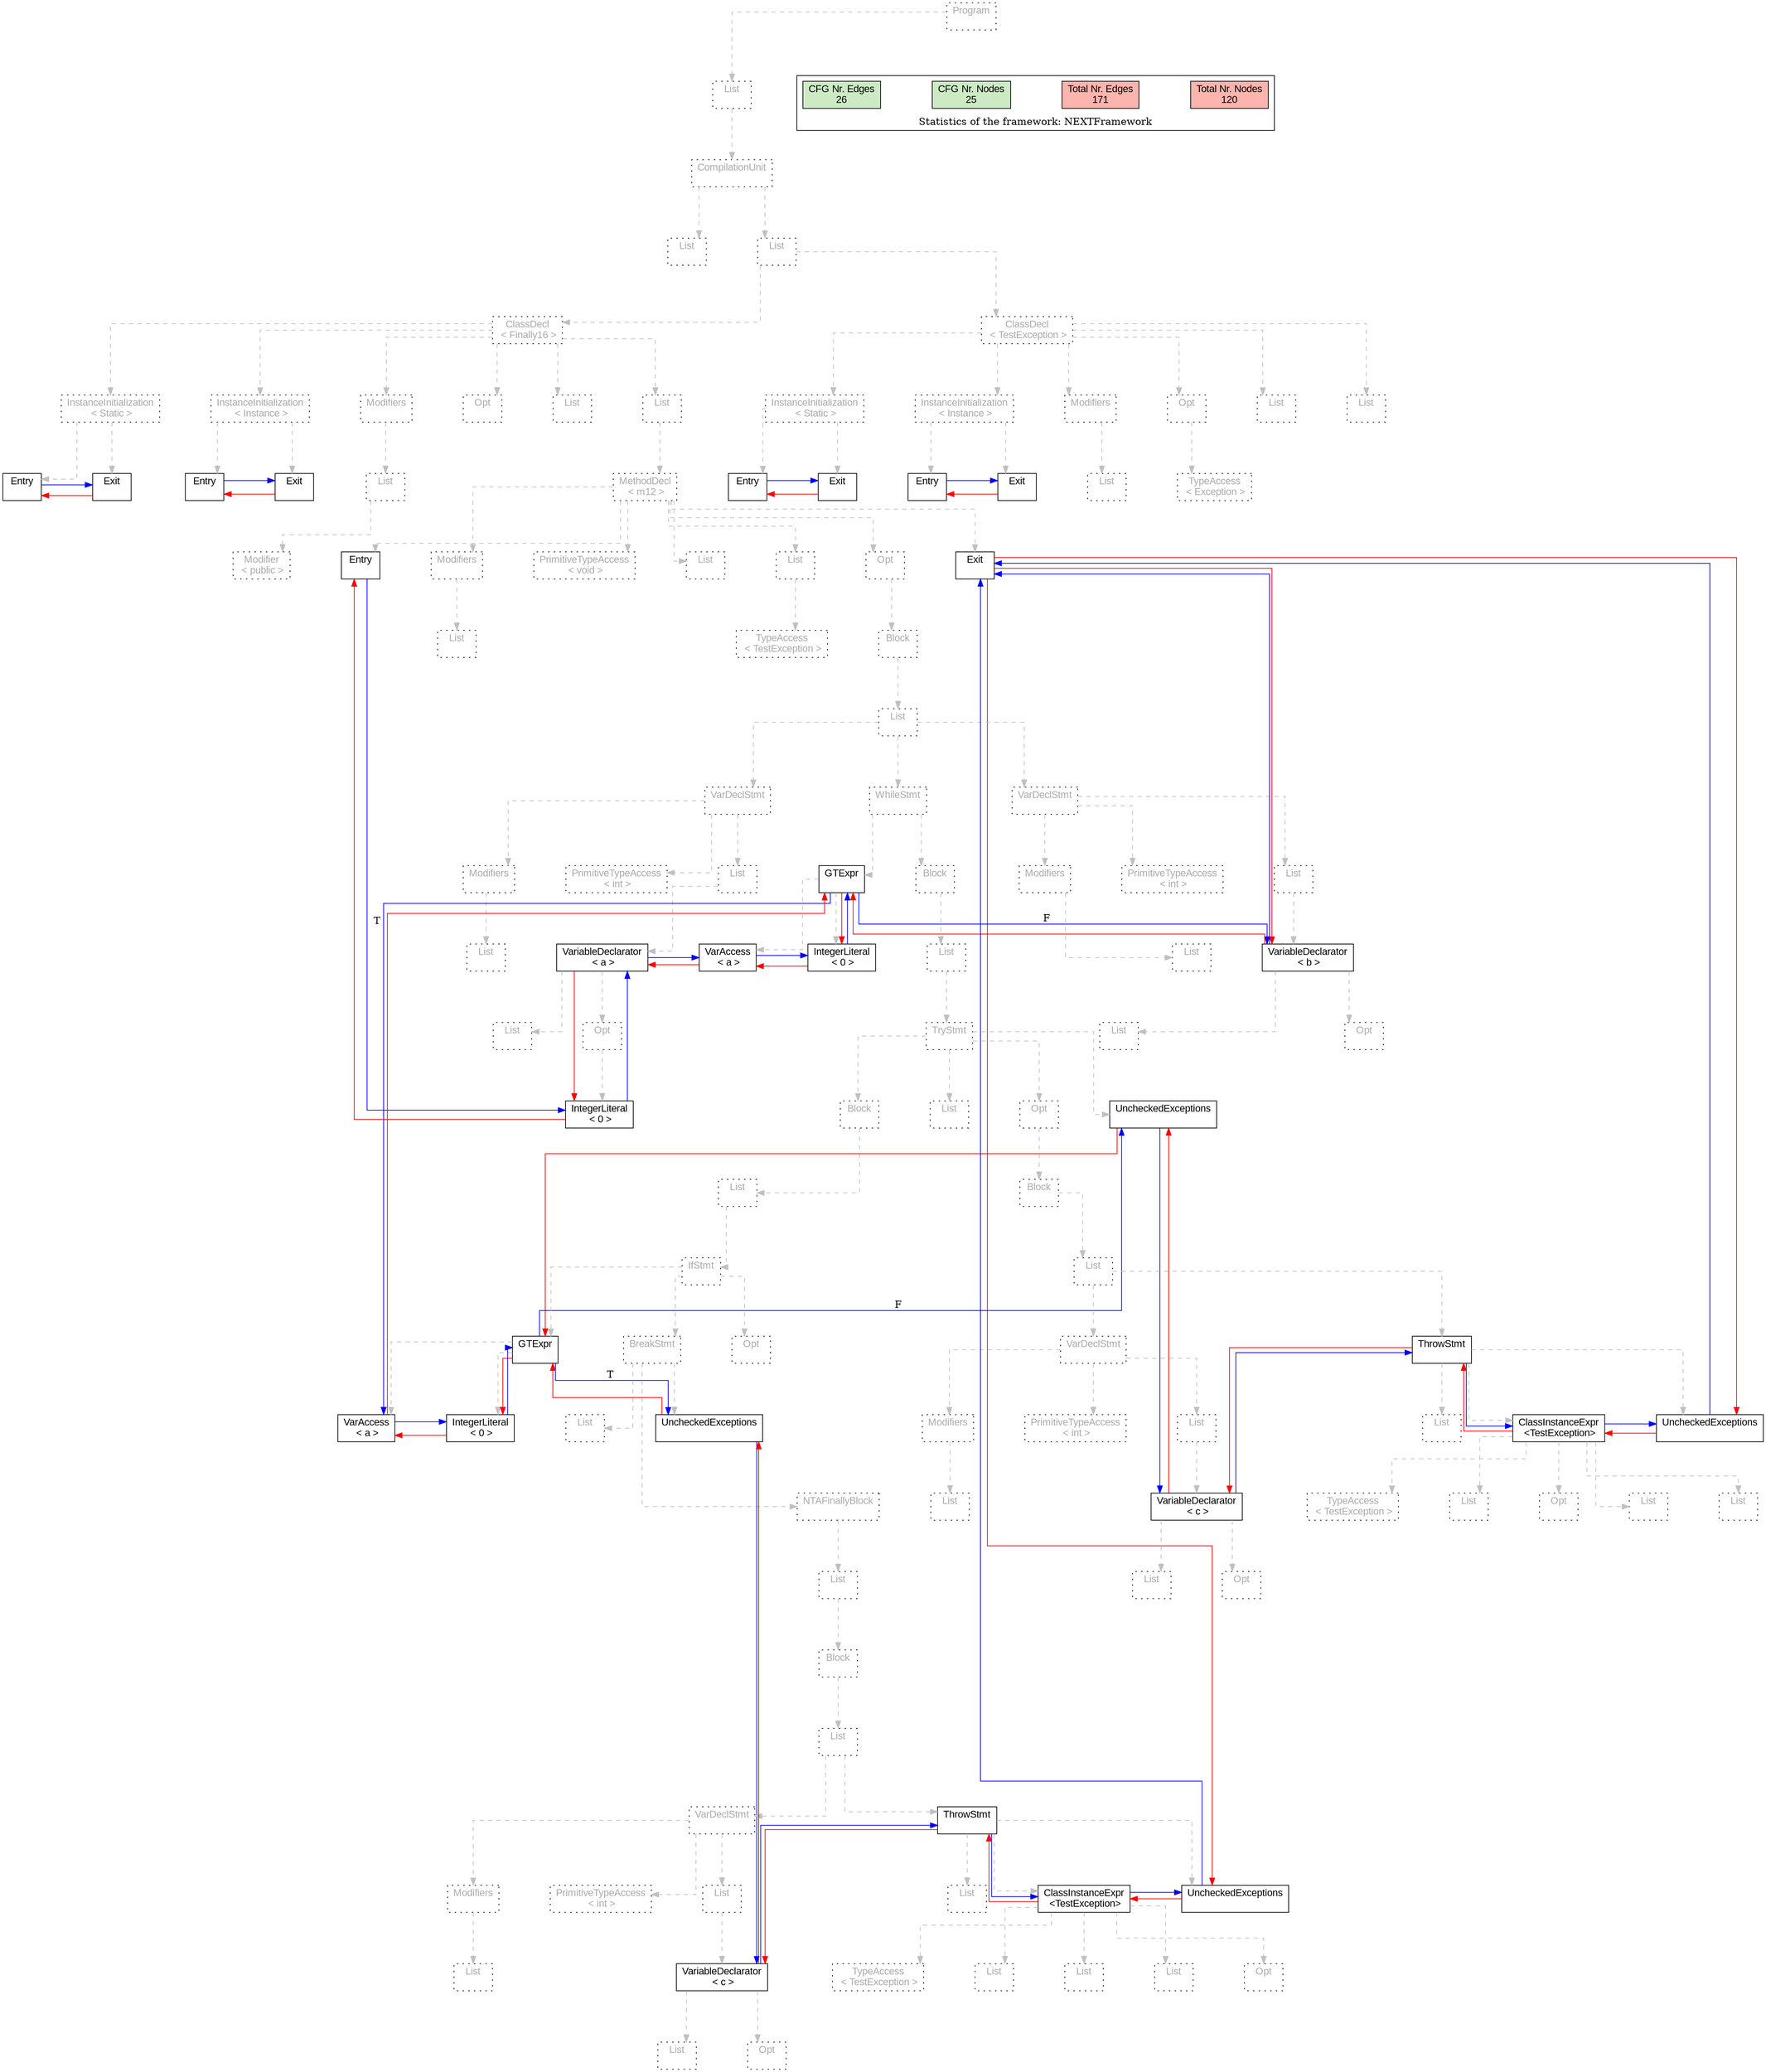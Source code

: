 digraph G {
graph [splines=ortho, nodesep="1", ranksep="1"]
node [shape=rect, fontname=Arial];
{ rank = same; "Program[0]"}
{ rank = same; "List[1]"}
{ rank = same; "CompilationUnit[2]"}
{ rank = same; "List[3]"; "List[4]"}
{ rank = same; "ClassDecl[5]"; "ClassDecl[117]"}
{ rank = same; "Modifiers[22]"; "Opt[25]"; "List[26]"; "List[27]"; "InstanceInitialization[6]"; "InstanceInitialization[14]"; "Modifiers[134]"; "Opt[136]"; "List[138]"; "List[139]"; "InstanceInitialization[118]"; "InstanceInitialization[126]"}
{ rank = same; "List[23]"; "MethodDecl[28]"; "Entry[7]"; "Exit[8]"; "Entry[15]"; "Exit[16]"; "List[135]"; "TypeAccess[137]"; "Entry[119]"; "Exit[120]"; "Entry[127]"; "Exit[128]"}
{ rank = same; "Modifier[24]"; "Entry[29]"; "Modifiers[30]"; "PrimitiveTypeAccess[32]"; "List[33]"; "List[34]"; "Opt[36]"; "Exit[37]"}
{ rank = same; "List[31]"; "TypeAccess[35]"; "Block[37]"}
{ rank = same; "List[38]"}
{ rank = same; "VarDeclStmt[39]"; "WhileStmt[48]"; "VarDeclStmt[109]"}
{ rank = same; "Modifiers[40]"; "PrimitiveTypeAccess[42]"; "List[43]"; "GTExpr[49]"; "Block[52]"; "Modifiers[110]"; "PrimitiveTypeAccess[112]"; "List[113]"}
{ rank = same; "List[41]"; "VariableDeclarator[44]"; "VarAccess[50]"; "IntegerLiteral[51]"; "List[53]"; "List[111]"; "VariableDeclarator[114]"}
{ rank = same; "List[45]"; "Opt[46]"; "TryStmt[54]"; "List[115]"; "Opt[116]"}
{ rank = same; "IntegerLiteral[47]"; "Block[55]"; "List[87]"; "Opt[88]"; "UncheckedExceptions[108]"}
{ rank = same; "List[56]"; "Block[89]"}
{ rank = same; "GTExpr[58]"; "BreakStmt[61]"; "Opt[86]"; "VarDeclStmt[91]"; "ThrowStmt[99]"}
{ rank = same; "IfStmt[57]"; "List[90]"}
{ rank = same; "NTAFinallyBlock[64]"; "List[93]"; "VariableDeclarator[96]"; "TypeAccess[102]"; "List[103]"; "Opt[104]"; "List[105]"; "List[106]"}
{ rank = same; "VarAccess[59]"; "IntegerLiteral[60]"; "List[85]"; "UncheckedExceptions[62]"; "Modifiers[92]"; "PrimitiveTypeAccess[94]"; "List[95]"; "ClassInstanceExpr[101]"; "UncheckedExceptions[100]"; "List[107]"}
{ rank = same; "Block[66]"}
{ rank = same; "List[65]"; "List[97]"; "Opt[98]"}
{ rank = same; "VarDeclStmt[68]"; "ThrowStmt[76]"}
{ rank = same; "List[67]"}
{ rank = same; "List[70]"; "VariableDeclarator[73]"; "TypeAccess[79]"; "List[80]"; "Opt[81]"; "List[82]"; "List[83]"}
{ rank = same; "Modifiers[69]"; "PrimitiveTypeAccess[71]"; "List[72]"; "ClassInstanceExpr[78]"; "UncheckedExceptions[77]"; "List[84]"}
{ rank = same; "List[74]"; "Opt[75]"}
"Program[0]" [label="Program\n ", style= dotted   fillcolor="#eeeeee" fontcolor="#aaaaaa"  ]
"List[1]" [label="List\n ", style= dotted   fillcolor="#eeeeee" fontcolor="#aaaaaa"  ]
"CompilationUnit[2]" [label="CompilationUnit\n ", style= dotted   fillcolor="#eeeeee" fontcolor="#aaaaaa"  ]
"List[3]" [label="List\n ", style= dotted   fillcolor="#eeeeee" fontcolor="#aaaaaa"  ]
"List[4]" [label="List\n ", style= dotted   fillcolor="#eeeeee" fontcolor="#aaaaaa"  ]
"ClassDecl[5]" [label="ClassDecl\n < Finally16 >", style= dotted   fillcolor="#eeeeee" fontcolor="#aaaaaa"  ]
"Modifiers[22]" [label="Modifiers\n ", style= dotted   fillcolor="#eeeeee" fontcolor="#aaaaaa"  ]
"List[23]" [label="List\n ", style= dotted   fillcolor="#eeeeee" fontcolor="#aaaaaa"  ]
"Modifier[24]" [label="Modifier\n < public >", style= dotted   fillcolor="#eeeeee" fontcolor="#aaaaaa"  ]
"Opt[25]" [label="Opt\n ", style= dotted   fillcolor="#eeeeee" fontcolor="#aaaaaa"  ]
"List[26]" [label="List\n ", style= dotted   fillcolor="#eeeeee" fontcolor="#aaaaaa"  ]
"List[27]" [label="List\n ", style= dotted   fillcolor="#eeeeee" fontcolor="#aaaaaa"  ]
"MethodDecl[28]" [label="MethodDecl\n < m12 >", style= dotted   fillcolor="#eeeeee" fontcolor="#aaaaaa"  ]
"Entry[29]" [label="Entry\n ", fillcolor=white   style=filled  ]
"Modifiers[30]" [label="Modifiers\n ", style= dotted   fillcolor="#eeeeee" fontcolor="#aaaaaa"  ]
"List[31]" [label="List\n ", style= dotted   fillcolor="#eeeeee" fontcolor="#aaaaaa"  ]
"PrimitiveTypeAccess[32]" [label="PrimitiveTypeAccess\n < void >", style= dotted   fillcolor="#eeeeee" fontcolor="#aaaaaa"  ]
"List[33]" [label="List\n ", style= dotted   fillcolor="#eeeeee" fontcolor="#aaaaaa"  ]
"List[34]" [label="List\n ", style= dotted   fillcolor="#eeeeee" fontcolor="#aaaaaa"  ]
"TypeAccess[35]" [label="TypeAccess\n < TestException >", style= dotted   fillcolor="#eeeeee" fontcolor="#aaaaaa"  ]
"Opt[36]" [label="Opt\n ", style= dotted   fillcolor="#eeeeee" fontcolor="#aaaaaa"  ]
"Block[37]" [label="Block\n ", style= dotted   fillcolor="#eeeeee" fontcolor="#aaaaaa"  ]
"List[38]" [label="List\n ", style= dotted   fillcolor="#eeeeee" fontcolor="#aaaaaa"  ]
"VarDeclStmt[39]" [label="VarDeclStmt\n ", style= dotted   fillcolor="#eeeeee" fontcolor="#aaaaaa"  ]
"Modifiers[40]" [label="Modifiers\n ", style= dotted   fillcolor="#eeeeee" fontcolor="#aaaaaa"  ]
"List[41]" [label="List\n ", style= dotted   fillcolor="#eeeeee" fontcolor="#aaaaaa"  ]
"PrimitiveTypeAccess[42]" [label="PrimitiveTypeAccess\n < int >", style= dotted   fillcolor="#eeeeee" fontcolor="#aaaaaa"  ]
"List[43]" [label="List\n ", style= dotted   fillcolor="#eeeeee" fontcolor="#aaaaaa"  ]
"VariableDeclarator[44]" [label="VariableDeclarator\n < a >", fillcolor=white   style=filled  ]
"List[45]" [label="List\n ", style= dotted   fillcolor="#eeeeee" fontcolor="#aaaaaa"  ]
"Opt[46]" [label="Opt\n ", style= dotted   fillcolor="#eeeeee" fontcolor="#aaaaaa"  ]
"IntegerLiteral[47]" [label="IntegerLiteral\n < 0 >", fillcolor=white   style=filled  ]
"WhileStmt[48]" [label="WhileStmt\n ", style= dotted   fillcolor="#eeeeee" fontcolor="#aaaaaa"  ]
"GTExpr[49]" [label="GTExpr\n ", fillcolor=white   style=filled  ]
"VarAccess[50]" [label="VarAccess\n < a >", fillcolor=white   style=filled  ]
"IntegerLiteral[51]" [label="IntegerLiteral\n < 0 >", fillcolor=white   style=filled  ]
"Block[52]" [label="Block\n ", style= dotted   fillcolor="#eeeeee" fontcolor="#aaaaaa"  ]
"List[53]" [label="List\n ", style= dotted   fillcolor="#eeeeee" fontcolor="#aaaaaa"  ]
"TryStmt[54]" [label="TryStmt\n ", style= dotted   fillcolor="#eeeeee" fontcolor="#aaaaaa"  ]
"Block[55]" [label="Block\n ", style= dotted   fillcolor="#eeeeee" fontcolor="#aaaaaa"  ]
"List[56]" [label="List\n ", style= dotted   fillcolor="#eeeeee" fontcolor="#aaaaaa"  ]
"IfStmt[57]" [label="IfStmt\n ", style= dotted   fillcolor="#eeeeee" fontcolor="#aaaaaa"  ]
"GTExpr[58]" [label="GTExpr\n ", fillcolor=white   style=filled  ]
"VarAccess[59]" [label="VarAccess\n < a >", fillcolor=white   style=filled  ]
"IntegerLiteral[60]" [label="IntegerLiteral\n < 0 >", fillcolor=white   style=filled  ]
"BreakStmt[61]" [label="BreakStmt\n ", style= dotted   fillcolor="#eeeeee" fontcolor="#aaaaaa"  ]
"NTAFinallyBlock[64]" [label="NTAFinallyBlock\n ", style= dotted   fillcolor="#eeeeee" fontcolor="#aaaaaa"  ]
"List[65]" [label="List\n ", style= dotted   fillcolor="#eeeeee" fontcolor="#aaaaaa"  ]
"Block[66]" [label="Block\n ", style= dotted   fillcolor="#eeeeee" fontcolor="#aaaaaa"  ]
"List[67]" [label="List\n ", style= dotted   fillcolor="#eeeeee" fontcolor="#aaaaaa"  ]
"VarDeclStmt[68]" [label="VarDeclStmt\n ", style= dotted   fillcolor="#eeeeee" fontcolor="#aaaaaa"  ]
"Modifiers[69]" [label="Modifiers\n ", style= dotted   fillcolor="#eeeeee" fontcolor="#aaaaaa"  ]
"List[70]" [label="List\n ", style= dotted   fillcolor="#eeeeee" fontcolor="#aaaaaa"  ]
"PrimitiveTypeAccess[71]" [label="PrimitiveTypeAccess\n < int >", style= dotted   fillcolor="#eeeeee" fontcolor="#aaaaaa"  ]
"List[72]" [label="List\n ", style= dotted   fillcolor="#eeeeee" fontcolor="#aaaaaa"  ]
"VariableDeclarator[73]" [label="VariableDeclarator\n < c >", fillcolor=white   style=filled  ]
"List[74]" [label="List\n ", style= dotted   fillcolor="#eeeeee" fontcolor="#aaaaaa"  ]
"Opt[75]" [label="Opt\n ", style= dotted   fillcolor="#eeeeee" fontcolor="#aaaaaa"  ]
"ThrowStmt[76]" [label="ThrowStmt\n ", fillcolor=white   style=filled  ]
"ClassInstanceExpr[78]" [label="ClassInstanceExpr\n <TestException>", fillcolor=white   style=filled  ]
"TypeAccess[79]" [label="TypeAccess\n < TestException >", style= dotted   fillcolor="#eeeeee" fontcolor="#aaaaaa"  ]
"List[80]" [label="List\n ", style= dotted   fillcolor="#eeeeee" fontcolor="#aaaaaa"  ]
"Opt[81]" [label="Opt\n ", style= dotted   fillcolor="#eeeeee" fontcolor="#aaaaaa"  ]
"List[82]" [label="List\n ", style= dotted   fillcolor="#eeeeee" fontcolor="#aaaaaa"  ]
"List[83]" [label="List\n ", style= dotted   fillcolor="#eeeeee" fontcolor="#aaaaaa"  ]
"UncheckedExceptions[77]" [label="UncheckedExceptions\n ", fillcolor=white   style=filled  ]
"List[84]" [label="List\n ", style= dotted   fillcolor="#eeeeee" fontcolor="#aaaaaa"  ]
"List[85]" [label="List\n ", style= dotted   fillcolor="#eeeeee" fontcolor="#aaaaaa"  ]
"UncheckedExceptions[62]" [label="UncheckedExceptions\n ", fillcolor=white   style=filled  ]
"Opt[86]" [label="Opt\n ", style= dotted   fillcolor="#eeeeee" fontcolor="#aaaaaa"  ]
"List[87]" [label="List\n ", style= dotted   fillcolor="#eeeeee" fontcolor="#aaaaaa"  ]
"Opt[88]" [label="Opt\n ", style= dotted   fillcolor="#eeeeee" fontcolor="#aaaaaa"  ]
"Block[89]" [label="Block\n ", style= dotted   fillcolor="#eeeeee" fontcolor="#aaaaaa"  ]
"List[90]" [label="List\n ", style= dotted   fillcolor="#eeeeee" fontcolor="#aaaaaa"  ]
"VarDeclStmt[91]" [label="VarDeclStmt\n ", style= dotted   fillcolor="#eeeeee" fontcolor="#aaaaaa"  ]
"Modifiers[92]" [label="Modifiers\n ", style= dotted   fillcolor="#eeeeee" fontcolor="#aaaaaa"  ]
"List[93]" [label="List\n ", style= dotted   fillcolor="#eeeeee" fontcolor="#aaaaaa"  ]
"PrimitiveTypeAccess[94]" [label="PrimitiveTypeAccess\n < int >", style= dotted   fillcolor="#eeeeee" fontcolor="#aaaaaa"  ]
"List[95]" [label="List\n ", style= dotted   fillcolor="#eeeeee" fontcolor="#aaaaaa"  ]
"VariableDeclarator[96]" [label="VariableDeclarator\n < c >", fillcolor=white   style=filled  ]
"List[97]" [label="List\n ", style= dotted   fillcolor="#eeeeee" fontcolor="#aaaaaa"  ]
"Opt[98]" [label="Opt\n ", style= dotted   fillcolor="#eeeeee" fontcolor="#aaaaaa"  ]
"ThrowStmt[99]" [label="ThrowStmt\n ", fillcolor=white   style=filled  ]
"ClassInstanceExpr[101]" [label="ClassInstanceExpr\n <TestException>", fillcolor=white   style=filled  ]
"TypeAccess[102]" [label="TypeAccess\n < TestException >", style= dotted   fillcolor="#eeeeee" fontcolor="#aaaaaa"  ]
"List[103]" [label="List\n ", style= dotted   fillcolor="#eeeeee" fontcolor="#aaaaaa"  ]
"Opt[104]" [label="Opt\n ", style= dotted   fillcolor="#eeeeee" fontcolor="#aaaaaa"  ]
"List[105]" [label="List\n ", style= dotted   fillcolor="#eeeeee" fontcolor="#aaaaaa"  ]
"List[106]" [label="List\n ", style= dotted   fillcolor="#eeeeee" fontcolor="#aaaaaa"  ]
"UncheckedExceptions[100]" [label="UncheckedExceptions\n ", fillcolor=white   style=filled  ]
"List[107]" [label="List\n ", style= dotted   fillcolor="#eeeeee" fontcolor="#aaaaaa"  ]
"UncheckedExceptions[108]" [label="UncheckedExceptions\n ", fillcolor=white   style=filled  ]
"VarDeclStmt[109]" [label="VarDeclStmt\n ", style= dotted   fillcolor="#eeeeee" fontcolor="#aaaaaa"  ]
"Modifiers[110]" [label="Modifiers\n ", style= dotted   fillcolor="#eeeeee" fontcolor="#aaaaaa"  ]
"List[111]" [label="List\n ", style= dotted   fillcolor="#eeeeee" fontcolor="#aaaaaa"  ]
"PrimitiveTypeAccess[112]" [label="PrimitiveTypeAccess\n < int >", style= dotted   fillcolor="#eeeeee" fontcolor="#aaaaaa"  ]
"List[113]" [label="List\n ", style= dotted   fillcolor="#eeeeee" fontcolor="#aaaaaa"  ]
"VariableDeclarator[114]" [label="VariableDeclarator\n < b >", fillcolor=white   style=filled  ]
"List[115]" [label="List\n ", style= dotted   fillcolor="#eeeeee" fontcolor="#aaaaaa"  ]
"Opt[116]" [label="Opt\n ", style= dotted   fillcolor="#eeeeee" fontcolor="#aaaaaa"  ]
"Exit[37]" [label="Exit\n ", fillcolor=white   style=filled  ]
"InstanceInitialization[6]" [label="InstanceInitialization\n < Instance >", style= dotted   fillcolor="#eeeeee" fontcolor="#aaaaaa"  ]
"Entry[7]" [label="Entry\n ", fillcolor=white   style=filled  ]
"Exit[8]" [label="Exit\n ", fillcolor=white   style=filled  ]
"InstanceInitialization[14]" [label="InstanceInitialization\n < Static >", style= dotted   fillcolor="#eeeeee" fontcolor="#aaaaaa"  ]
"Entry[15]" [label="Entry\n ", fillcolor=white   style=filled  ]
"Exit[16]" [label="Exit\n ", fillcolor=white   style=filled  ]
"ClassDecl[117]" [label="ClassDecl\n < TestException >", style= dotted   fillcolor="#eeeeee" fontcolor="#aaaaaa"  ]
"Modifiers[134]" [label="Modifiers\n ", style= dotted   fillcolor="#eeeeee" fontcolor="#aaaaaa"  ]
"List[135]" [label="List\n ", style= dotted   fillcolor="#eeeeee" fontcolor="#aaaaaa"  ]
"Opt[136]" [label="Opt\n ", style= dotted   fillcolor="#eeeeee" fontcolor="#aaaaaa"  ]
"TypeAccess[137]" [label="TypeAccess\n < Exception >", style= dotted   fillcolor="#eeeeee" fontcolor="#aaaaaa"  ]
"List[138]" [label="List\n ", style= dotted   fillcolor="#eeeeee" fontcolor="#aaaaaa"  ]
"List[139]" [label="List\n ", style= dotted   fillcolor="#eeeeee" fontcolor="#aaaaaa"  ]
"InstanceInitialization[118]" [label="InstanceInitialization\n < Instance >", style= dotted   fillcolor="#eeeeee" fontcolor="#aaaaaa"  ]
"Entry[119]" [label="Entry\n ", fillcolor=white   style=filled  ]
"Exit[120]" [label="Exit\n ", fillcolor=white   style=filled  ]
"InstanceInitialization[126]" [label="InstanceInitialization\n < Static >", style= dotted   fillcolor="#eeeeee" fontcolor="#aaaaaa"  ]
"Entry[127]" [label="Entry\n ", fillcolor=white   style=filled  ]
"Exit[128]" [label="Exit\n ", fillcolor=white   style=filled  ]
"CompilationUnit[2]" -> "List[3]" [style=dashed, color=gray]
"List[23]" -> "Modifier[24]" [style=dashed, color=gray]
"Modifiers[22]" -> "List[23]" [style=dashed, color=gray]
"ClassDecl[5]" -> "Modifiers[22]" [style=dashed, color=gray]
"ClassDecl[5]" -> "Opt[25]" [style=dashed, color=gray]
"ClassDecl[5]" -> "List[26]" [style=dashed, color=gray]
"MethodDecl[28]" -> "Entry[29]" [style=dashed, color=gray]
"Modifiers[30]" -> "List[31]" [style=dashed, color=gray]
"MethodDecl[28]" -> "Modifiers[30]" [style=dashed, color=gray]
"MethodDecl[28]" -> "PrimitiveTypeAccess[32]" [style=dashed, color=gray]
"MethodDecl[28]" -> "List[33]" [style=dashed, color=gray]
"List[34]" -> "TypeAccess[35]" [style=dashed, color=gray]
"MethodDecl[28]" -> "List[34]" [style=dashed, color=gray]
"Modifiers[40]" -> "List[41]" [style=dashed, color=gray]
"VarDeclStmt[39]" -> "Modifiers[40]" [style=dashed, color=gray]
"VarDeclStmt[39]" -> "PrimitiveTypeAccess[42]" [style=dashed, color=gray]
"VariableDeclarator[44]" -> "List[45]" [style=dashed, color=gray]
"Opt[46]" -> "IntegerLiteral[47]" [style=dashed, color=gray]
"VariableDeclarator[44]" -> "Opt[46]" [style=dashed, color=gray]
"List[43]" -> "VariableDeclarator[44]" [style=dashed, color=gray]
"VarDeclStmt[39]" -> "List[43]" [style=dashed, color=gray]
"List[38]" -> "VarDeclStmt[39]" [style=dashed, color=gray]
"GTExpr[49]" -> "VarAccess[50]" [style=dashed, color=gray]
"GTExpr[49]" -> "IntegerLiteral[51]" [style=dashed, color=gray]
"WhileStmt[48]" -> "GTExpr[49]" [style=dashed, color=gray]
"GTExpr[58]" -> "VarAccess[59]" [style=dashed, color=gray]
"GTExpr[58]" -> "IntegerLiteral[60]" [style=dashed, color=gray]
"IfStmt[57]" -> "GTExpr[58]" [style=dashed, color=gray]
"Modifiers[69]" -> "List[70]" [style=dashed, color=gray]
"VarDeclStmt[68]" -> "Modifiers[69]" [style=dashed, color=gray]
"VarDeclStmt[68]" -> "PrimitiveTypeAccess[71]" [style=dashed, color=gray]
"VariableDeclarator[73]" -> "List[74]" [style=dashed, color=gray]
"VariableDeclarator[73]" -> "Opt[75]" [style=dashed, color=gray]
"List[72]" -> "VariableDeclarator[73]" [style=dashed, color=gray]
"VarDeclStmt[68]" -> "List[72]" [style=dashed, color=gray]
"List[67]" -> "VarDeclStmt[68]" [style=dashed, color=gray]
"ClassInstanceExpr[78]" -> "TypeAccess[79]" [style=dashed, color=gray]
"ClassInstanceExpr[78]" -> "List[80]" [style=dashed, color=gray]
"ClassInstanceExpr[78]" -> "Opt[81]" [style=dashed, color=gray]
"ClassInstanceExpr[78]" -> "List[82]" [style=dashed, color=gray]
"ClassInstanceExpr[78]" -> "List[83]" [style=dashed, color=gray]
"ThrowStmt[76]" -> "ClassInstanceExpr[78]" [style=dashed, color=gray]
"ThrowStmt[76]" -> "UncheckedExceptions[77]" [style=dashed, color=gray]
"ThrowStmt[76]" -> "List[84]" [style=dashed, color=gray]
"List[67]" -> "ThrowStmt[76]" [style=dashed, color=gray]
"Block[66]" -> "List[67]" [style=dashed, color=gray]
"List[65]" -> "Block[66]" [style=dashed, color=gray]
"NTAFinallyBlock[64]" -> "List[65]" [style=dashed, color=gray]
"BreakStmt[61]" -> "NTAFinallyBlock[64]" [style=dashed, color=gray]
"BreakStmt[61]" -> "List[85]" [style=dashed, color=gray]
"BreakStmt[61]" -> "UncheckedExceptions[62]" [style=dashed, color=gray]
"IfStmt[57]" -> "BreakStmt[61]" [style=dashed, color=gray]
"IfStmt[57]" -> "Opt[86]" [style=dashed, color=gray]
"List[56]" -> "IfStmt[57]" [style=dashed, color=gray]
"Block[55]" -> "List[56]" [style=dashed, color=gray]
"TryStmt[54]" -> "Block[55]" [style=dashed, color=gray]
"TryStmt[54]" -> "List[87]" [style=dashed, color=gray]
"Modifiers[92]" -> "List[93]" [style=dashed, color=gray]
"VarDeclStmt[91]" -> "Modifiers[92]" [style=dashed, color=gray]
"VarDeclStmt[91]" -> "PrimitiveTypeAccess[94]" [style=dashed, color=gray]
"VariableDeclarator[96]" -> "List[97]" [style=dashed, color=gray]
"VariableDeclarator[96]" -> "Opt[98]" [style=dashed, color=gray]
"List[95]" -> "VariableDeclarator[96]" [style=dashed, color=gray]
"VarDeclStmt[91]" -> "List[95]" [style=dashed, color=gray]
"List[90]" -> "VarDeclStmt[91]" [style=dashed, color=gray]
"ClassInstanceExpr[101]" -> "TypeAccess[102]" [style=dashed, color=gray]
"ClassInstanceExpr[101]" -> "List[103]" [style=dashed, color=gray]
"ClassInstanceExpr[101]" -> "Opt[104]" [style=dashed, color=gray]
"ClassInstanceExpr[101]" -> "List[105]" [style=dashed, color=gray]
"ClassInstanceExpr[101]" -> "List[106]" [style=dashed, color=gray]
"ThrowStmt[99]" -> "ClassInstanceExpr[101]" [style=dashed, color=gray]
"ThrowStmt[99]" -> "UncheckedExceptions[100]" [style=dashed, color=gray]
"ThrowStmt[99]" -> "List[107]" [style=dashed, color=gray]
"List[90]" -> "ThrowStmt[99]" [style=dashed, color=gray]
"Block[89]" -> "List[90]" [style=dashed, color=gray]
"Opt[88]" -> "Block[89]" [style=dashed, color=gray]
"TryStmt[54]" -> "Opt[88]" [style=dashed, color=gray]
"TryStmt[54]" -> "UncheckedExceptions[108]" [style=dashed, color=gray]
"List[53]" -> "TryStmt[54]" [style=dashed, color=gray]
"Block[52]" -> "List[53]" [style=dashed, color=gray]
"WhileStmt[48]" -> "Block[52]" [style=dashed, color=gray]
"List[38]" -> "WhileStmt[48]" [style=dashed, color=gray]
"Modifiers[110]" -> "List[111]" [style=dashed, color=gray]
"VarDeclStmt[109]" -> "Modifiers[110]" [style=dashed, color=gray]
"VarDeclStmt[109]" -> "PrimitiveTypeAccess[112]" [style=dashed, color=gray]
"VariableDeclarator[114]" -> "List[115]" [style=dashed, color=gray]
"VariableDeclarator[114]" -> "Opt[116]" [style=dashed, color=gray]
"List[113]" -> "VariableDeclarator[114]" [style=dashed, color=gray]
"VarDeclStmt[109]" -> "List[113]" [style=dashed, color=gray]
"List[38]" -> "VarDeclStmt[109]" [style=dashed, color=gray]
"Block[37]" -> "List[38]" [style=dashed, color=gray]
"Opt[36]" -> "Block[37]" [style=dashed, color=gray]
"MethodDecl[28]" -> "Opt[36]" [style=dashed, color=gray]
"MethodDecl[28]" -> "Exit[37]" [style=dashed, color=gray]
"List[27]" -> "MethodDecl[28]" [style=dashed, color=gray]
"ClassDecl[5]" -> "List[27]" [style=dashed, color=gray]
"InstanceInitialization[6]" -> "Entry[7]" [style=dashed, color=gray]
"InstanceInitialization[6]" -> "Exit[8]" [style=dashed, color=gray]
"InstanceInitialization[14]" -> "Entry[15]" [style=dashed, color=gray]
"InstanceInitialization[14]" -> "Exit[16]" [style=dashed, color=gray]
"ClassDecl[5]" -> "InstanceInitialization[6]" [style=dashed, color=gray]
"ClassDecl[5]" -> "InstanceInitialization[14]" [style=dashed, color=gray]
"List[4]" -> "ClassDecl[5]" [style=dashed, color=gray]
"Modifiers[134]" -> "List[135]" [style=dashed, color=gray]
"ClassDecl[117]" -> "Modifiers[134]" [style=dashed, color=gray]
"Opt[136]" -> "TypeAccess[137]" [style=dashed, color=gray]
"ClassDecl[117]" -> "Opt[136]" [style=dashed, color=gray]
"ClassDecl[117]" -> "List[138]" [style=dashed, color=gray]
"ClassDecl[117]" -> "List[139]" [style=dashed, color=gray]
"InstanceInitialization[118]" -> "Entry[119]" [style=dashed, color=gray]
"InstanceInitialization[118]" -> "Exit[120]" [style=dashed, color=gray]
"InstanceInitialization[126]" -> "Entry[127]" [style=dashed, color=gray]
"InstanceInitialization[126]" -> "Exit[128]" [style=dashed, color=gray]
"ClassDecl[117]" -> "InstanceInitialization[118]" [style=dashed, color=gray]
"ClassDecl[117]" -> "InstanceInitialization[126]" [style=dashed, color=gray]
"List[4]" -> "ClassDecl[117]" [style=dashed, color=gray]
"CompilationUnit[2]" -> "List[4]" [style=dashed, color=gray]
"List[1]" -> "CompilationUnit[2]" [style=dashed, color=gray]
"Program[0]" -> "List[1]" [style=dashed, color=gray]
"Exit[16]" -> "Entry[15]" [color=red, constraint=false]
"Entry[15]" -> "Exit[16]" [color=blue, constraint=false, xlabel=" "] 
"Exit[8]" -> "Entry[7]" [color=red, constraint=false]
"Entry[7]" -> "Exit[8]" [color=blue, constraint=false, xlabel=" "] 
"Exit[37]" -> "UncheckedExceptions[77]" [color=red, constraint=false]
"Exit[37]" -> "UncheckedExceptions[100]" [color=red, constraint=false]
"Exit[37]" -> "VariableDeclarator[114]" [color=red, constraint=false]
"UncheckedExceptions[77]" -> "Exit[37]" [color=blue, constraint=false, xlabel=" "] 
"UncheckedExceptions[77]" -> "ClassInstanceExpr[78]" [color=red, constraint=false]
"ClassInstanceExpr[78]" -> "UncheckedExceptions[77]" [color=blue, constraint=false, xlabel=" "] 
"ClassInstanceExpr[78]" -> "ThrowStmt[76]" [color=red, constraint=false]
"ThrowStmt[76]" -> "ClassInstanceExpr[78]" [color=blue, constraint=false, xlabel=" "] 
"ThrowStmt[76]" -> "VariableDeclarator[73]" [color=red, constraint=false]
"VariableDeclarator[73]" -> "ThrowStmt[76]" [color=blue, constraint=false, xlabel=" "] 
"VariableDeclarator[73]" -> "UncheckedExceptions[62]" [color=red, constraint=false]
"UncheckedExceptions[62]" -> "VariableDeclarator[73]" [color=blue, constraint=false, xlabel=" "] 
"UncheckedExceptions[62]" -> "GTExpr[58]" [color=red, constraint=false]
"UncheckedExceptions[100]" -> "Exit[37]" [color=blue, constraint=false, xlabel=" "] 
"UncheckedExceptions[100]" -> "ClassInstanceExpr[101]" [color=red, constraint=false]
"ClassInstanceExpr[101]" -> "UncheckedExceptions[100]" [color=blue, constraint=false, xlabel=" "] 
"ClassInstanceExpr[101]" -> "ThrowStmt[99]" [color=red, constraint=false]
"ThrowStmt[99]" -> "ClassInstanceExpr[101]" [color=blue, constraint=false, xlabel=" "] 
"ThrowStmt[99]" -> "VariableDeclarator[96]" [color=red, constraint=false]
"VariableDeclarator[96]" -> "ThrowStmt[99]" [color=blue, constraint=false, xlabel=" "] 
"VariableDeclarator[96]" -> "UncheckedExceptions[108]" [color=red, constraint=false]
"UncheckedExceptions[108]" -> "VariableDeclarator[96]" [color=blue, constraint=false, xlabel=" "] 
"UncheckedExceptions[108]" -> "GTExpr[58]" [color=red, constraint=false]
"GTExpr[58]" -> "UncheckedExceptions[62]" [color=blue, constraint=false, xlabel="T "] 
"GTExpr[58]" -> "UncheckedExceptions[108]" [color=blue, constraint=false, xlabel="F "] 
"GTExpr[58]" -> "IntegerLiteral[60]" [color=red, constraint=false]
"IntegerLiteral[60]" -> "GTExpr[58]" [color=blue, constraint=false, xlabel=" "] 
"IntegerLiteral[60]" -> "VarAccess[59]" [color=red, constraint=false]
"VarAccess[59]" -> "IntegerLiteral[60]" [color=blue, constraint=false, xlabel=" "] 
"VarAccess[59]" -> "GTExpr[49]" [color=red, constraint=false]
"VariableDeclarator[114]" -> "Exit[37]" [color=blue, constraint=false, xlabel=" "] 
"VariableDeclarator[114]" -> "GTExpr[49]" [color=red, constraint=false]
"GTExpr[49]" -> "VarAccess[59]" [color=blue, constraint=false, xlabel="T "] 
"GTExpr[49]" -> "VariableDeclarator[114]" [color=blue, constraint=false, xlabel="F "] 
"GTExpr[49]" -> "IntegerLiteral[51]" [color=red, constraint=false]
"IntegerLiteral[51]" -> "GTExpr[49]" [color=blue, constraint=false, xlabel=" "] 
"IntegerLiteral[51]" -> "VarAccess[50]" [color=red, constraint=false]
"VarAccess[50]" -> "IntegerLiteral[51]" [color=blue, constraint=false, xlabel=" "] 
"VarAccess[50]" -> "VariableDeclarator[44]" [color=red, constraint=false]
"VariableDeclarator[44]" -> "VarAccess[50]" [color=blue, constraint=false, xlabel=" "] 
"VariableDeclarator[44]" -> "IntegerLiteral[47]" [color=red, constraint=false]
"IntegerLiteral[47]" -> "VariableDeclarator[44]" [color=blue, constraint=false, xlabel=" "] 
"IntegerLiteral[47]" -> "Entry[29]" [color=red, constraint=false]
"Entry[29]" -> "IntegerLiteral[47]" [color=blue, constraint=false, xlabel=" "] 
"Exit[128]" -> "Entry[127]" [color=red, constraint=false]
"Entry[127]" -> "Exit[128]" [color=blue, constraint=false, xlabel=" "] 
"Exit[120]" -> "Entry[119]" [color=red, constraint=false]
"Entry[119]" -> "Exit[120]" [color=blue, constraint=false, xlabel=" "] 
"List[3]" -> "List[4]" [style=invis]
"ClassDecl[5]" -> "ClassDecl[117]" [style=invis]
"InstanceInitialization[14]" -> "InstanceInitialization[6]" -> "Modifiers[22]" -> "Opt[25]" -> "List[26]" -> "List[27]" [style=invis]
"Entry[29]" -> "Modifiers[30]" -> "PrimitiveTypeAccess[32]" -> "List[33]" -> "List[34]" -> "Opt[36]" -> "Exit[37]" [style=invis]
"VarDeclStmt[39]" -> "WhileStmt[48]" -> "VarDeclStmt[109]" [style=invis]
"Modifiers[40]" -> "PrimitiveTypeAccess[42]" -> "List[43]" [style=invis]
"List[45]" -> "Opt[46]" [style=invis]
"GTExpr[49]" -> "Block[52]" [style=invis]
"VarAccess[50]" -> "IntegerLiteral[51]" [style=invis]
"Block[55]" -> "List[87]" -> "Opt[88]" [style=invis]
"GTExpr[58]" -> "BreakStmt[61]" -> "Opt[86]" [style=invis]
"VarAccess[59]" -> "IntegerLiteral[60]" [style=invis]
"VarDeclStmt[68]" -> "ThrowStmt[76]" [style=invis]
"Modifiers[69]" -> "PrimitiveTypeAccess[71]" -> "List[72]" [style=invis]
"List[74]" -> "Opt[75]" [style=invis]
"TypeAccess[79]" -> "List[80]" -> "Opt[81]" [style=invis]
"VarDeclStmt[91]" -> "ThrowStmt[99]" [style=invis]
"Modifiers[92]" -> "PrimitiveTypeAccess[94]" -> "List[95]" [style=invis]
"List[97]" -> "Opt[98]" [style=invis]
"TypeAccess[102]" -> "List[103]" -> "Opt[104]" [style=invis]
"Modifiers[110]" -> "PrimitiveTypeAccess[112]" -> "List[113]" [style=invis]
"List[115]" -> "Opt[116]" [style=invis]
"Entry[7]" -> "Exit[8]" [style=invis]
"Entry[15]" -> "Exit[16]" [style=invis]
"InstanceInitialization[126]" -> "InstanceInitialization[118]" -> "Modifiers[134]" -> "Opt[136]" -> "List[138]" -> "List[139]" [style=invis]
"Entry[119]" -> "Exit[120]" [style=invis]
"Entry[127]" -> "Exit[128]" [style=invis]

subgraph cluster_legend {
{node [style=filled, fillcolor=1, colorscheme="pastel13"]
Nodes [label="Total Nr. Nodes
120", fillcolor=1]
Edges [label="Total Nr. Edges
171", fillcolor=1]
NodesCFG [label="CFG Nr. Nodes
25", fillcolor=3]
EdgesCFG [label="CFG Nr. Edges
26", fillcolor=3]
Nodes-> "Program[0]" -> NodesCFG  [style="invis"]
Edges -> "Program[0]" ->EdgesCFG [style="invis"]}
label = "Statistics of the framework: NEXTFramework"
style="solid"
ranksep=0.05
nodesep=0.01
labelloc = b
len=2
}}